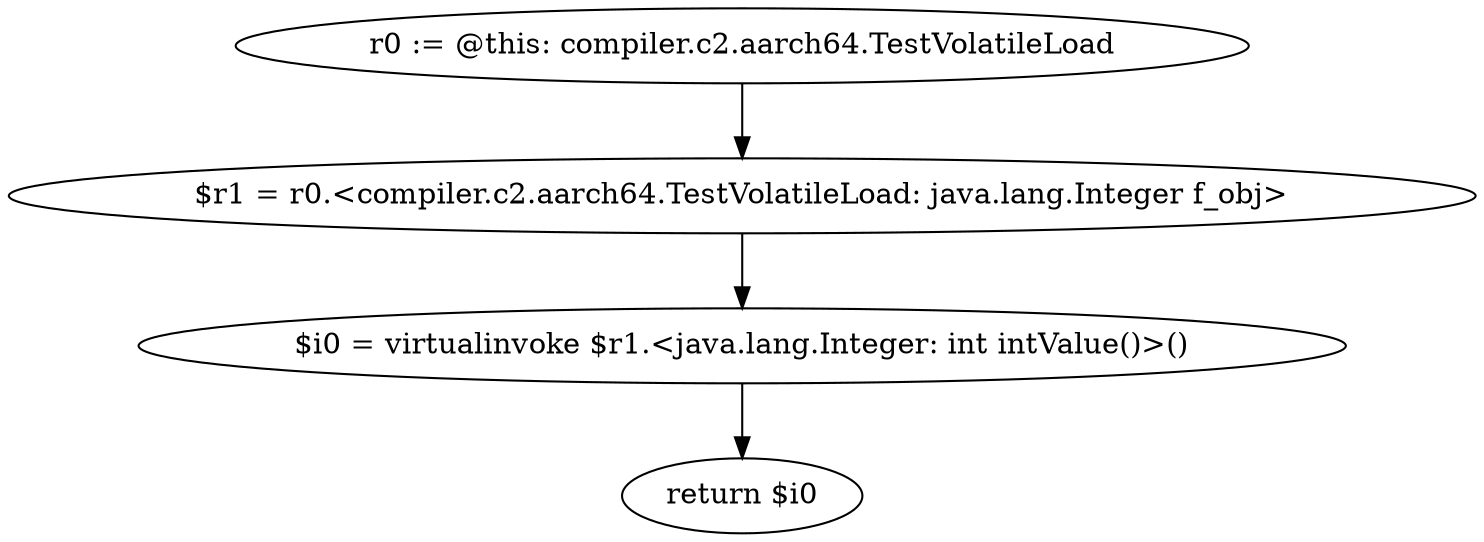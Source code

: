 digraph "unitGraph" {
    "r0 := @this: compiler.c2.aarch64.TestVolatileLoad"
    "$r1 = r0.<compiler.c2.aarch64.TestVolatileLoad: java.lang.Integer f_obj>"
    "$i0 = virtualinvoke $r1.<java.lang.Integer: int intValue()>()"
    "return $i0"
    "r0 := @this: compiler.c2.aarch64.TestVolatileLoad"->"$r1 = r0.<compiler.c2.aarch64.TestVolatileLoad: java.lang.Integer f_obj>";
    "$r1 = r0.<compiler.c2.aarch64.TestVolatileLoad: java.lang.Integer f_obj>"->"$i0 = virtualinvoke $r1.<java.lang.Integer: int intValue()>()";
    "$i0 = virtualinvoke $r1.<java.lang.Integer: int intValue()>()"->"return $i0";
}

